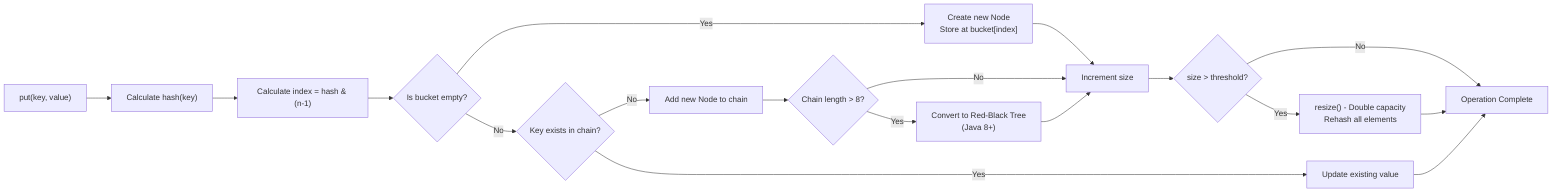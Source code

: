 flowchart LR
    A["put(key, value)"] --> B["Calculate hash(key)"]
    B --> C["Calculate index = hash & (n-1)"]
    C --> D{"Is bucket empty?"}

    D -->|Yes| E["Create new Node<br/>Store at bucket[index]"]
    E --> F["Increment size"]
    F --> G{"size > threshold?"}
    G -->|Yes| H["resize() - Double capacity<br/>Rehash all elements"]
    G -->|No| I["Operation Complete"]
    H --> I

    D -->|No| J{"Key exists in chain?"}
    J -->|Yes| K["Update existing value"]
    K --> I

    J -->|No| L["Add new Node to chain"]
    L --> M{"Chain length > 8?"}
    M -->|Yes| N["Convert to Red-Black Tree<br/>(Java 8+)"]
    M -->|No| F
    N --> F